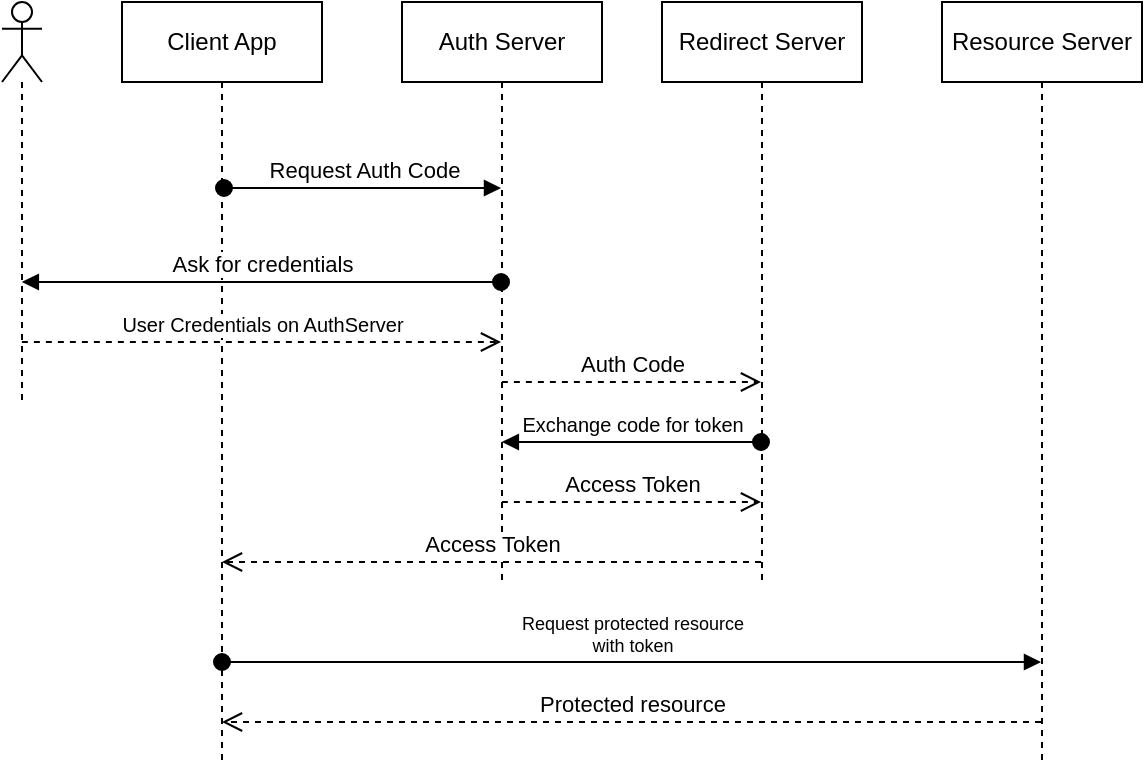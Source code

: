﻿<mxfile version="23.1.5" type="device">
  <diagram name="Page-1" id="2YBvvXClWsGukQMizWep">
    <mxGraphModel dx="848" dy="689" grid="1" gridSize="10" guides="1" tooltips="1" connect="1" arrows="1" fold="1" page="1" pageScale="1" pageWidth="850" pageHeight="1100" math="0" shadow="0">
      <root>
        <mxCell id="0" />
        <mxCell id="1" parent="0" />
        <mxCell id="FlEzBT69IL1nMeVk5zN6-3" value="Client App" style="shape=umlLifeline;perimeter=lifelinePerimeter;whiteSpace=wrap;html=1;container=1;dropTarget=0;collapsible=0;recursiveResize=0;outlineConnect=0;portConstraint=eastwest;newEdgeStyle={&quot;curved&quot;:0,&quot;rounded&quot;:0};" parent="1" vertex="1">
          <mxGeometry x="260" y="80" width="100" height="380" as="geometry" />
        </mxCell>
        <mxCell id="FlEzBT69IL1nMeVk5zN6-4" value="Auth Server" style="shape=umlLifeline;perimeter=lifelinePerimeter;whiteSpace=wrap;html=1;container=1;dropTarget=0;collapsible=0;recursiveResize=0;outlineConnect=0;portConstraint=eastwest;newEdgeStyle={&quot;curved&quot;:0,&quot;rounded&quot;:0};" parent="1" vertex="1">
          <mxGeometry x="400" y="80" width="100" height="290" as="geometry" />
        </mxCell>
        <mxCell id="FlEzBT69IL1nMeVk5zN6-5" value="Redirect Server" style="shape=umlLifeline;perimeter=lifelinePerimeter;whiteSpace=wrap;html=1;container=1;dropTarget=0;collapsible=0;recursiveResize=0;outlineConnect=0;portConstraint=eastwest;newEdgeStyle={&quot;curved&quot;:0,&quot;rounded&quot;:0};" parent="1" vertex="1">
          <mxGeometry x="530" y="80" width="100" height="290" as="geometry" />
        </mxCell>
        <mxCell id="FlEzBT69IL1nMeVk5zN6-6" value="Resource Server" style="shape=umlLifeline;perimeter=lifelinePerimeter;whiteSpace=wrap;html=1;container=1;dropTarget=0;collapsible=0;recursiveResize=0;outlineConnect=0;portConstraint=eastwest;newEdgeStyle={&quot;curved&quot;:0,&quot;rounded&quot;:0};" parent="1" vertex="1">
          <mxGeometry x="670" y="80" width="100" height="380" as="geometry" />
        </mxCell>
        <mxCell id="FlEzBT69IL1nMeVk5zN6-8" value="Request Auth Code" style="html=1;verticalAlign=bottom;startArrow=oval;startFill=1;endArrow=block;startSize=8;curved=0;rounded=0;" parent="1" edge="1" target="FlEzBT69IL1nMeVk5zN6-4">
          <mxGeometry width="60" relative="1" as="geometry">
            <mxPoint x="311" y="173" as="sourcePoint" />
            <mxPoint x="561" y="173" as="targetPoint" />
          </mxGeometry>
        </mxCell>
        <mxCell id="FlEzBT69IL1nMeVk5zN6-11" value="" style="shape=umlLifeline;perimeter=lifelinePerimeter;whiteSpace=wrap;html=1;container=1;dropTarget=0;collapsible=0;recursiveResize=0;outlineConnect=0;portConstraint=eastwest;newEdgeStyle={&quot;curved&quot;:0,&quot;rounded&quot;:0};participant=umlActor;size=40;" parent="1" vertex="1">
          <mxGeometry x="200" y="80" width="20" height="200" as="geometry" />
        </mxCell>
        <mxCell id="FlEzBT69IL1nMeVk5zN6-12" value="Ask for credentials" style="html=1;verticalAlign=bottom;startArrow=oval;startFill=1;endArrow=block;startSize=8;curved=0;rounded=0;" parent="1" edge="1" source="FlEzBT69IL1nMeVk5zN6-4">
          <mxGeometry width="60" relative="1" as="geometry">
            <mxPoint x="559.5" y="220" as="sourcePoint" />
            <mxPoint x="209.929" y="220" as="targetPoint" />
          </mxGeometry>
        </mxCell>
        <mxCell id="FlEzBT69IL1nMeVk5zN6-13" value="User Credentials on AuthServer" style="html=1;verticalAlign=bottom;endArrow=open;dashed=1;endSize=8;curved=0;rounded=0;fontSize=10;" parent="1" edge="1" target="FlEzBT69IL1nMeVk5zN6-4">
          <mxGeometry relative="1" as="geometry">
            <mxPoint x="209.929" y="250" as="sourcePoint" />
            <mxPoint x="559.5" y="250" as="targetPoint" />
          </mxGeometry>
        </mxCell>
        <mxCell id="FlEzBT69IL1nMeVk5zN6-14" value="Auth Code" style="html=1;verticalAlign=bottom;endArrow=open;dashed=1;endSize=8;curved=0;rounded=0;" parent="1" edge="1">
          <mxGeometry relative="1" as="geometry">
            <mxPoint x="449.929" y="270" as="sourcePoint" />
            <mxPoint x="579.5" y="270" as="targetPoint" />
          </mxGeometry>
        </mxCell>
        <mxCell id="FlEzBT69IL1nMeVk5zN6-15" value="Exchange code for token" style="html=1;verticalAlign=bottom;startArrow=oval;startFill=1;endArrow=block;startSize=8;curved=0;rounded=0;fontSize=10;" parent="1" edge="1">
          <mxGeometry width="60" relative="1" as="geometry">
            <mxPoint x="579.5" y="300" as="sourcePoint" />
            <mxPoint x="449.929" y="300" as="targetPoint" />
          </mxGeometry>
        </mxCell>
        <mxCell id="FlEzBT69IL1nMeVk5zN6-16" value="Access Token" style="html=1;verticalAlign=bottom;endArrow=open;dashed=1;endSize=8;curved=0;rounded=0;" parent="1" edge="1">
          <mxGeometry relative="1" as="geometry">
            <mxPoint x="449.929" y="330" as="sourcePoint" />
            <mxPoint x="579.5" y="330" as="targetPoint" />
          </mxGeometry>
        </mxCell>
        <mxCell id="FlEzBT69IL1nMeVk5zN6-17" value="Access Token" style="html=1;verticalAlign=bottom;endArrow=open;dashed=1;endSize=8;curved=0;rounded=0;" parent="1" edge="1" source="FlEzBT69IL1nMeVk5zN6-5">
          <mxGeometry relative="1" as="geometry">
            <mxPoint x="689.5" y="360" as="sourcePoint" />
            <mxPoint x="310" y="360" as="targetPoint" />
          </mxGeometry>
        </mxCell>
        <mxCell id="FlEzBT69IL1nMeVk5zN6-18" value="Request protected resource &lt;br&gt;with token" style="html=1;verticalAlign=bottom;startArrow=oval;startFill=1;endArrow=block;startSize=8;curved=0;rounded=0;fontSize=9;" parent="1" edge="1">
          <mxGeometry width="60" relative="1" as="geometry">
            <mxPoint x="310" y="410" as="sourcePoint" />
            <mxPoint x="719.5" y="410" as="targetPoint" />
          </mxGeometry>
        </mxCell>
        <mxCell id="FlEzBT69IL1nMeVk5zN6-19" value="Protected resource" style="html=1;verticalAlign=bottom;endArrow=open;dashed=1;endSize=8;curved=0;rounded=0;" parent="1" edge="1">
          <mxGeometry relative="1" as="geometry">
            <mxPoint x="719.5" y="440" as="sourcePoint" />
            <mxPoint x="310" y="440" as="targetPoint" />
          </mxGeometry>
        </mxCell>
      </root>
    </mxGraphModel>
  </diagram>
</mxfile>
